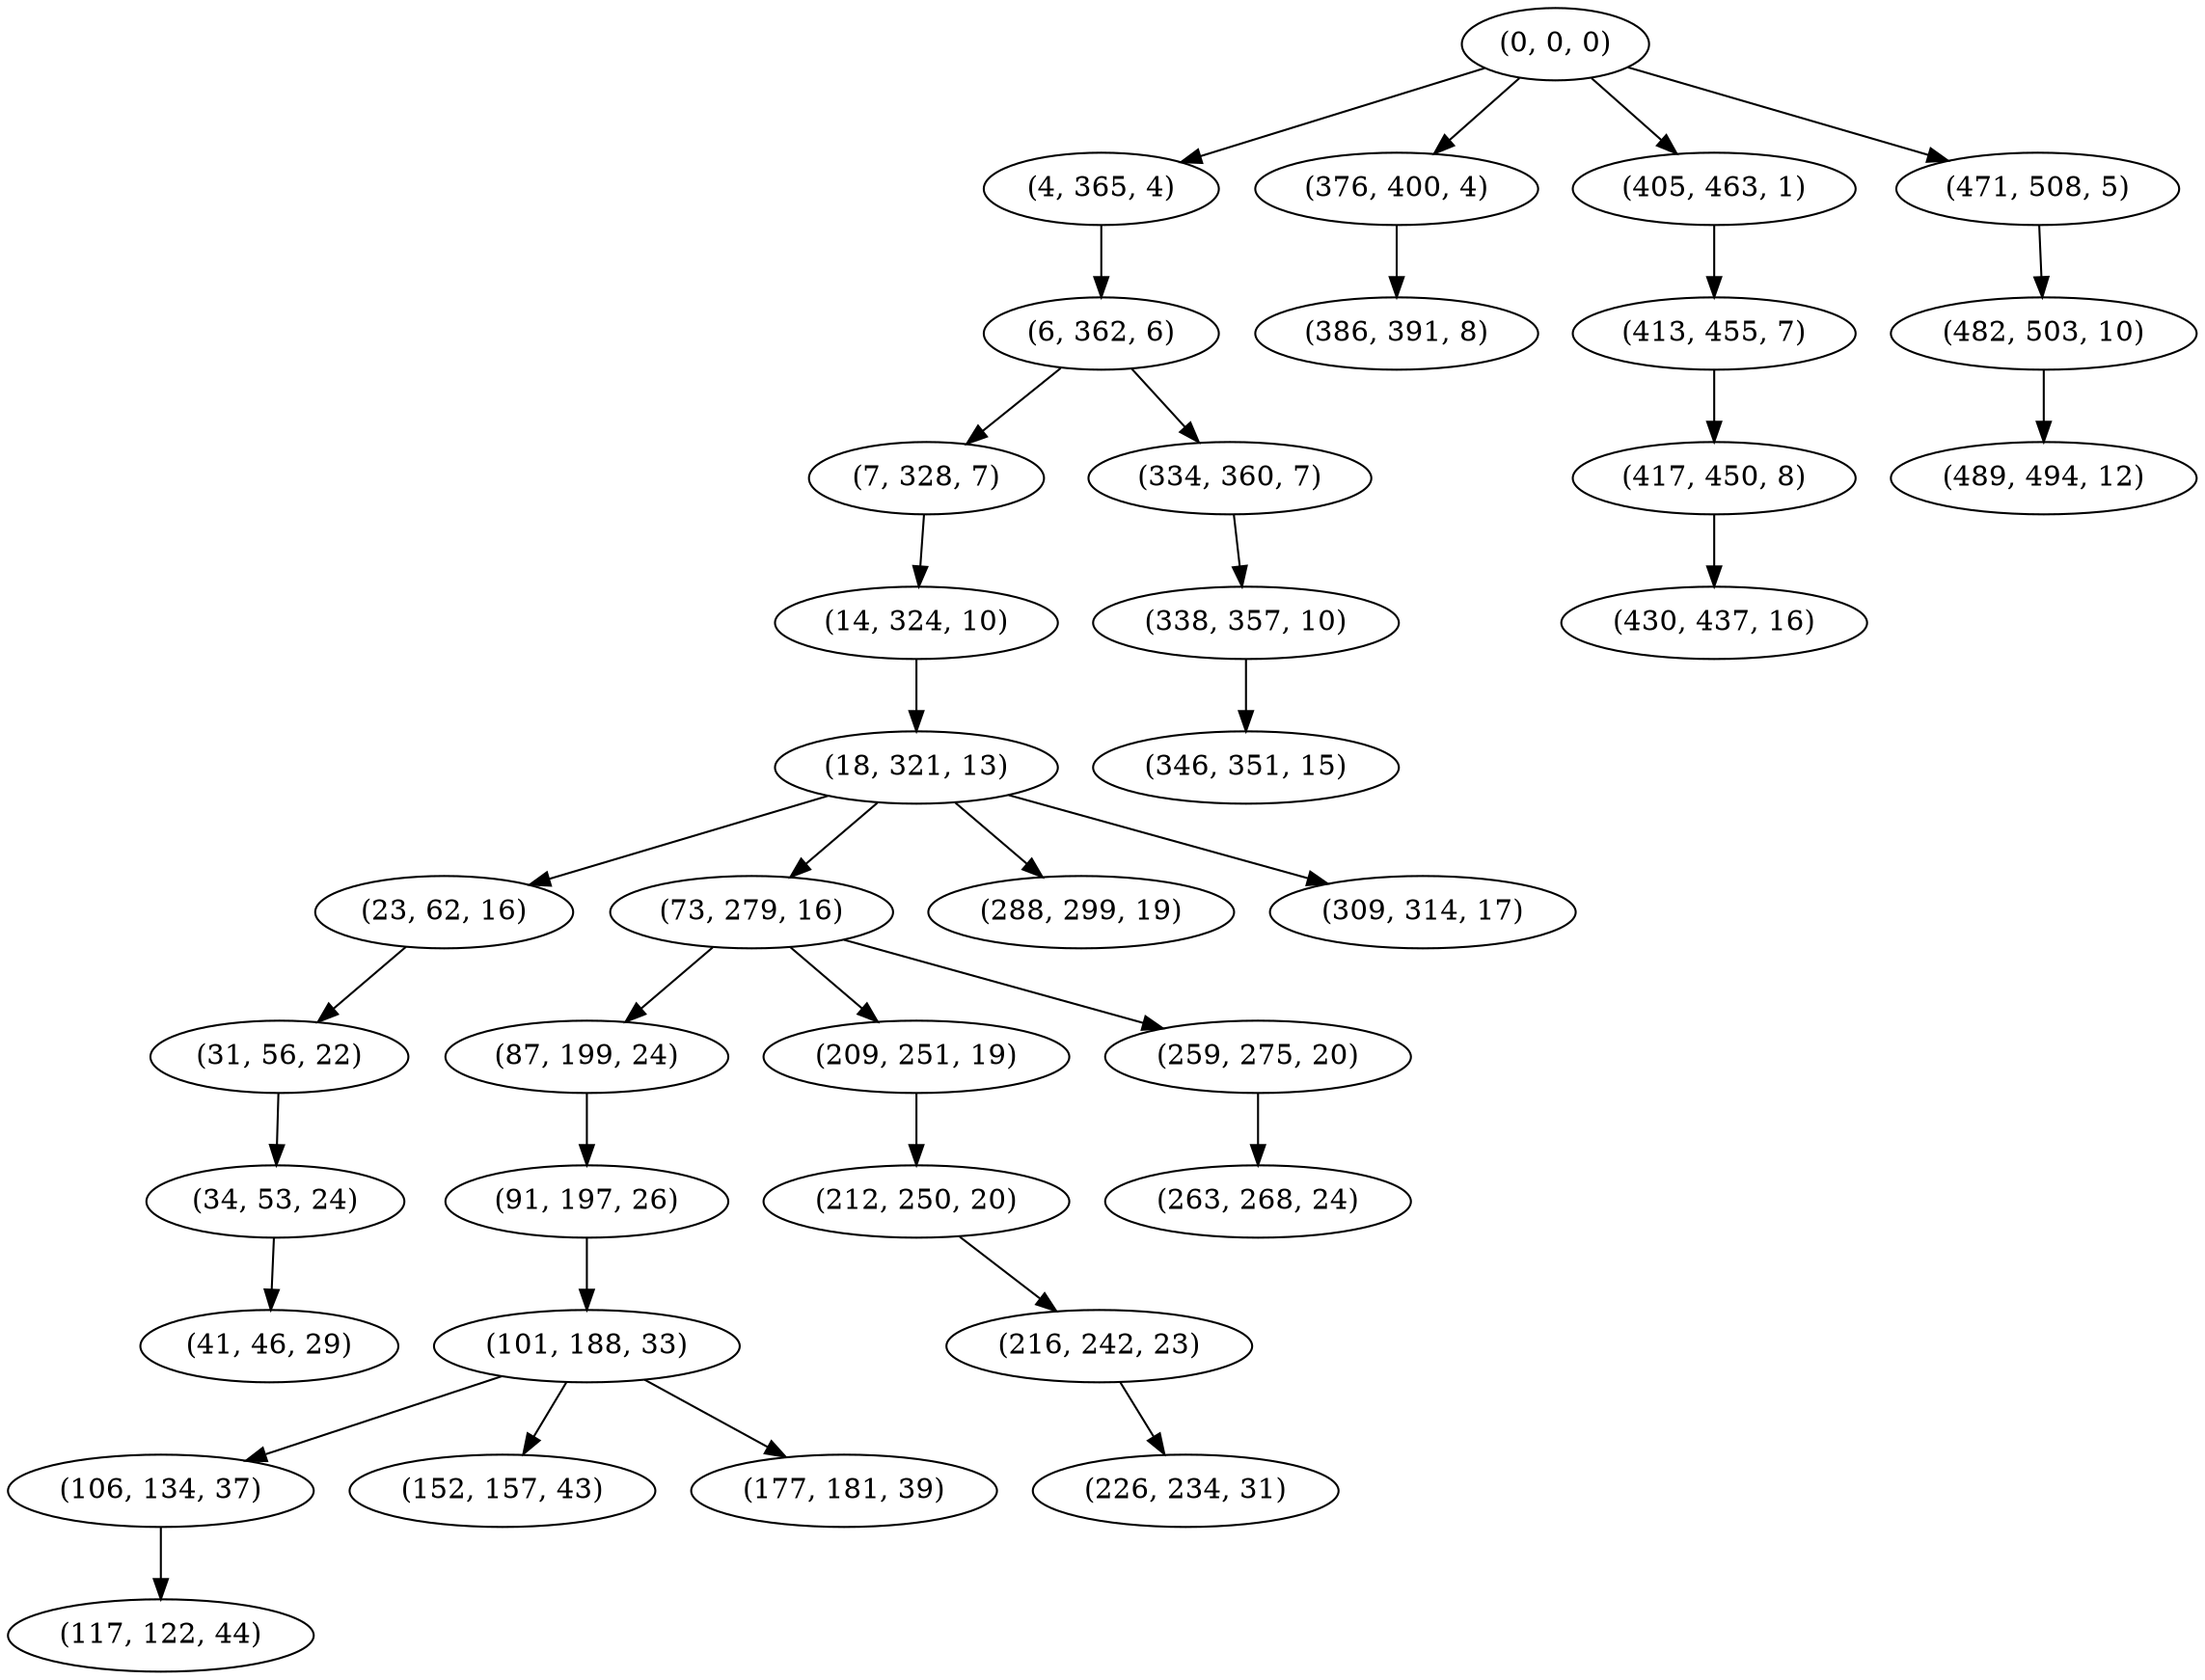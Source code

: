 digraph tree {
    "(0, 0, 0)";
    "(4, 365, 4)";
    "(6, 362, 6)";
    "(7, 328, 7)";
    "(14, 324, 10)";
    "(18, 321, 13)";
    "(23, 62, 16)";
    "(31, 56, 22)";
    "(34, 53, 24)";
    "(41, 46, 29)";
    "(73, 279, 16)";
    "(87, 199, 24)";
    "(91, 197, 26)";
    "(101, 188, 33)";
    "(106, 134, 37)";
    "(117, 122, 44)";
    "(152, 157, 43)";
    "(177, 181, 39)";
    "(209, 251, 19)";
    "(212, 250, 20)";
    "(216, 242, 23)";
    "(226, 234, 31)";
    "(259, 275, 20)";
    "(263, 268, 24)";
    "(288, 299, 19)";
    "(309, 314, 17)";
    "(334, 360, 7)";
    "(338, 357, 10)";
    "(346, 351, 15)";
    "(376, 400, 4)";
    "(386, 391, 8)";
    "(405, 463, 1)";
    "(413, 455, 7)";
    "(417, 450, 8)";
    "(430, 437, 16)";
    "(471, 508, 5)";
    "(482, 503, 10)";
    "(489, 494, 12)";
    "(0, 0, 0)" -> "(4, 365, 4)";
    "(0, 0, 0)" -> "(376, 400, 4)";
    "(0, 0, 0)" -> "(405, 463, 1)";
    "(0, 0, 0)" -> "(471, 508, 5)";
    "(4, 365, 4)" -> "(6, 362, 6)";
    "(6, 362, 6)" -> "(7, 328, 7)";
    "(6, 362, 6)" -> "(334, 360, 7)";
    "(7, 328, 7)" -> "(14, 324, 10)";
    "(14, 324, 10)" -> "(18, 321, 13)";
    "(18, 321, 13)" -> "(23, 62, 16)";
    "(18, 321, 13)" -> "(73, 279, 16)";
    "(18, 321, 13)" -> "(288, 299, 19)";
    "(18, 321, 13)" -> "(309, 314, 17)";
    "(23, 62, 16)" -> "(31, 56, 22)";
    "(31, 56, 22)" -> "(34, 53, 24)";
    "(34, 53, 24)" -> "(41, 46, 29)";
    "(73, 279, 16)" -> "(87, 199, 24)";
    "(73, 279, 16)" -> "(209, 251, 19)";
    "(73, 279, 16)" -> "(259, 275, 20)";
    "(87, 199, 24)" -> "(91, 197, 26)";
    "(91, 197, 26)" -> "(101, 188, 33)";
    "(101, 188, 33)" -> "(106, 134, 37)";
    "(101, 188, 33)" -> "(152, 157, 43)";
    "(101, 188, 33)" -> "(177, 181, 39)";
    "(106, 134, 37)" -> "(117, 122, 44)";
    "(209, 251, 19)" -> "(212, 250, 20)";
    "(212, 250, 20)" -> "(216, 242, 23)";
    "(216, 242, 23)" -> "(226, 234, 31)";
    "(259, 275, 20)" -> "(263, 268, 24)";
    "(334, 360, 7)" -> "(338, 357, 10)";
    "(338, 357, 10)" -> "(346, 351, 15)";
    "(376, 400, 4)" -> "(386, 391, 8)";
    "(405, 463, 1)" -> "(413, 455, 7)";
    "(413, 455, 7)" -> "(417, 450, 8)";
    "(417, 450, 8)" -> "(430, 437, 16)";
    "(471, 508, 5)" -> "(482, 503, 10)";
    "(482, 503, 10)" -> "(489, 494, 12)";
}

